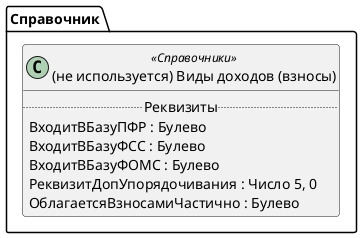 ﻿@startuml УдалитьВидыДоходовПоСтраховымВзносам
'!include templates.wsd
'..\include templates.wsd
class Справочник.УдалитьВидыДоходовПоСтраховымВзносам as "(не используется) Виды доходов (взносы)" <<Справочники>>
{
..Реквизиты..
ВходитВБазуПФР : Булево
ВходитВБазуФСС : Булево
ВходитВБазуФОМС : Булево
РеквизитДопУпорядочивания : Число 5, 0
ОблагаетсяВзносамиЧастично : Булево
}
@enduml
